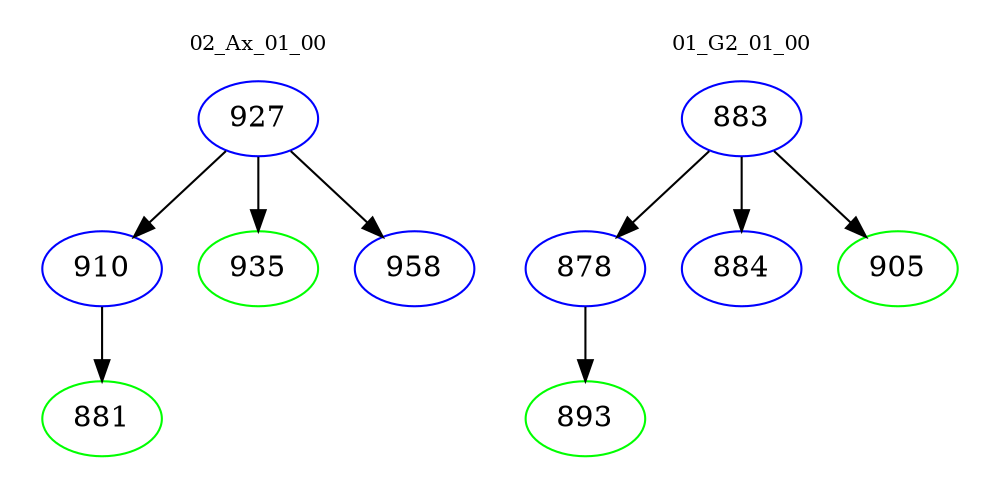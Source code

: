 digraph{
subgraph cluster_0 {
color = white
label = "02_Ax_01_00";
fontsize=10;
T0_927 [label="927", color="blue"]
T0_927 -> T0_910 [color="black"]
T0_910 [label="910", color="blue"]
T0_910 -> T0_881 [color="black"]
T0_881 [label="881", color="green"]
T0_927 -> T0_935 [color="black"]
T0_935 [label="935", color="green"]
T0_927 -> T0_958 [color="black"]
T0_958 [label="958", color="blue"]
}
subgraph cluster_1 {
color = white
label = "01_G2_01_00";
fontsize=10;
T1_883 [label="883", color="blue"]
T1_883 -> T1_878 [color="black"]
T1_878 [label="878", color="blue"]
T1_878 -> T1_893 [color="black"]
T1_893 [label="893", color="green"]
T1_883 -> T1_884 [color="black"]
T1_884 [label="884", color="blue"]
T1_883 -> T1_905 [color="black"]
T1_905 [label="905", color="green"]
}
}
